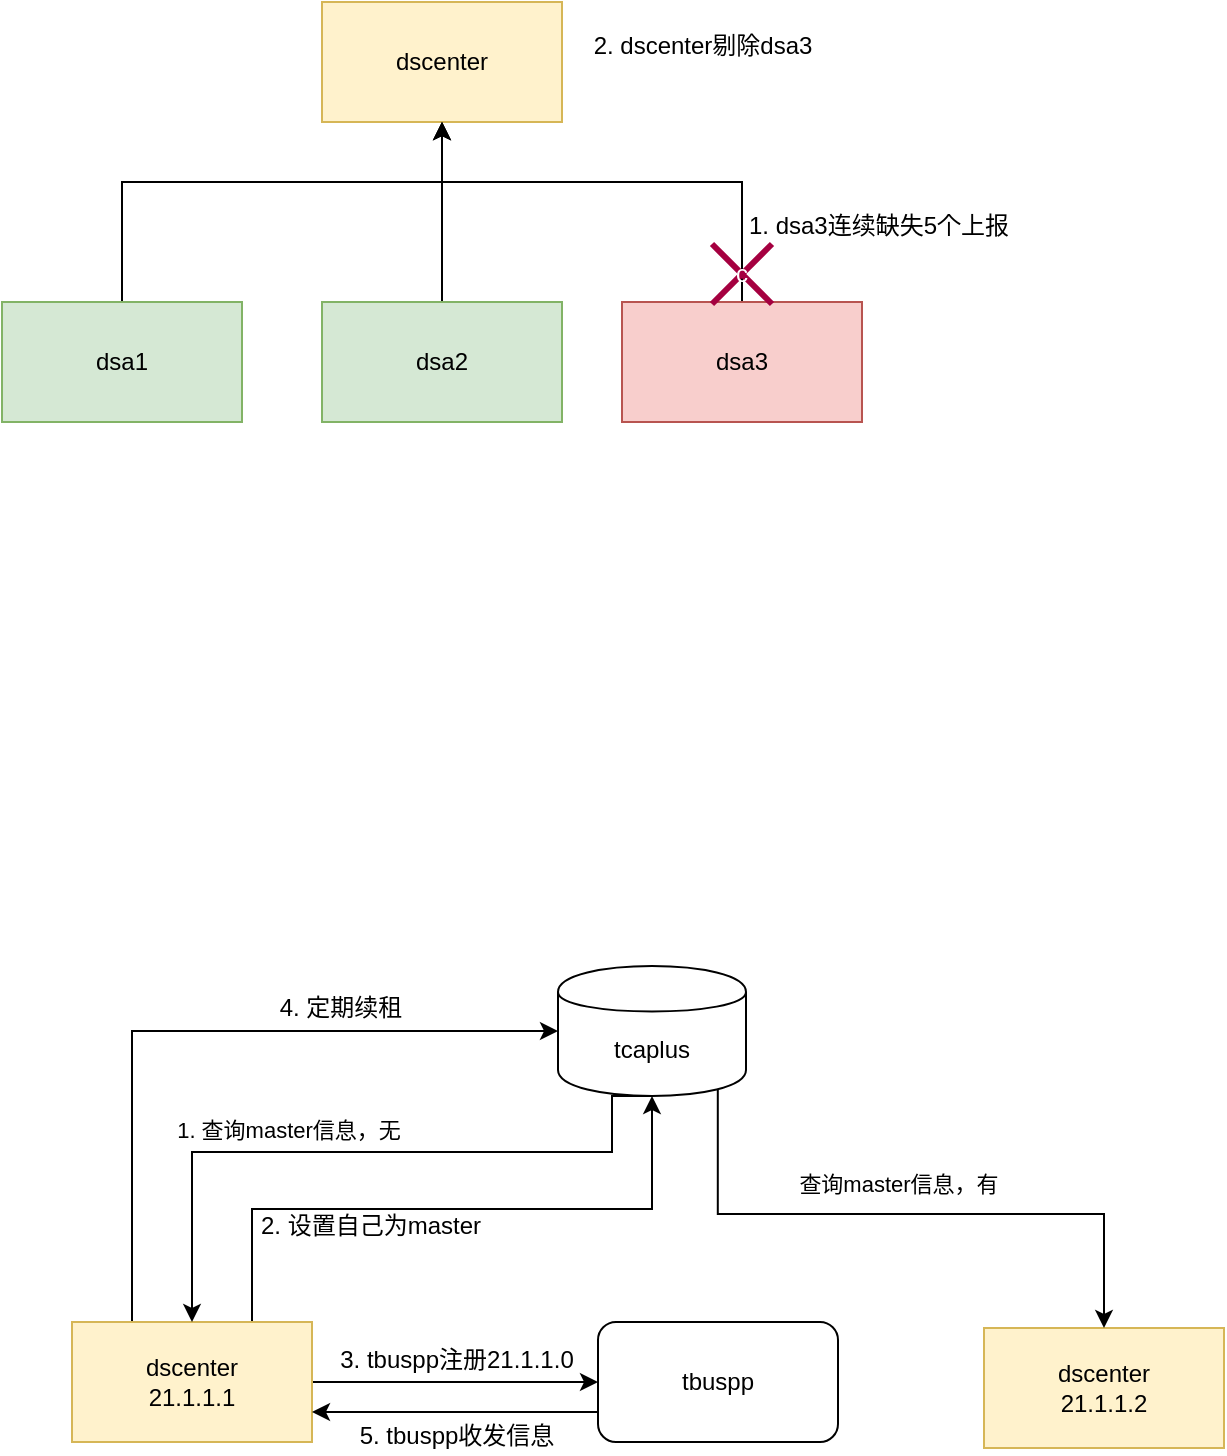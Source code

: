 <mxfile version="14.8.4" type="github">
  <diagram id="WL8thAtnPLQq1xH2uDU1" name="Page-1">
    <mxGraphModel dx="1999" dy="1162" grid="0" gridSize="10" guides="1" tooltips="1" connect="1" arrows="1" fold="1" page="1" pageScale="1" pageWidth="850" pageHeight="1100" math="0" shadow="0">
      <root>
        <mxCell id="0" />
        <mxCell id="1" parent="0" />
        <mxCell id="rSd8OrpAWe6BXz_9C6j9-1" value="dscenter" style="rounded=0;whiteSpace=wrap;html=1;fillColor=#fff2cc;strokeColor=#d6b656;" vertex="1" parent="1">
          <mxGeometry x="300" y="110" width="120" height="60" as="geometry" />
        </mxCell>
        <mxCell id="rSd8OrpAWe6BXz_9C6j9-5" style="edgeStyle=orthogonalEdgeStyle;rounded=0;orthogonalLoop=1;jettySize=auto;html=1;exitX=0.5;exitY=0;exitDx=0;exitDy=0;entryX=0.5;entryY=1;entryDx=0;entryDy=0;" edge="1" parent="1" source="rSd8OrpAWe6BXz_9C6j9-2" target="rSd8OrpAWe6BXz_9C6j9-1">
          <mxGeometry relative="1" as="geometry">
            <Array as="points">
              <mxPoint x="200" y="200" />
              <mxPoint x="360" y="200" />
            </Array>
          </mxGeometry>
        </mxCell>
        <mxCell id="rSd8OrpAWe6BXz_9C6j9-2" value="dsa1" style="rounded=0;whiteSpace=wrap;html=1;fillColor=#d5e8d4;strokeColor=#82b366;" vertex="1" parent="1">
          <mxGeometry x="140" y="260" width="120" height="60" as="geometry" />
        </mxCell>
        <mxCell id="rSd8OrpAWe6BXz_9C6j9-15" style="edgeStyle=orthogonalEdgeStyle;rounded=0;orthogonalLoop=1;jettySize=auto;html=1;entryX=0.5;entryY=1;entryDx=0;entryDy=0;" edge="1" parent="1" source="rSd8OrpAWe6BXz_9C6j9-3" target="rSd8OrpAWe6BXz_9C6j9-1">
          <mxGeometry relative="1" as="geometry" />
        </mxCell>
        <mxCell id="rSd8OrpAWe6BXz_9C6j9-3" value="dsa2" style="rounded=0;whiteSpace=wrap;html=1;fillColor=#d5e8d4;strokeColor=#82b366;" vertex="1" parent="1">
          <mxGeometry x="300" y="260" width="120" height="60" as="geometry" />
        </mxCell>
        <mxCell id="rSd8OrpAWe6BXz_9C6j9-7" style="edgeStyle=orthogonalEdgeStyle;rounded=0;orthogonalLoop=1;jettySize=auto;html=1;exitX=0.5;exitY=0;exitDx=0;exitDy=0;" edge="1" parent="1" source="rSd8OrpAWe6BXz_9C6j9-4">
          <mxGeometry relative="1" as="geometry">
            <mxPoint x="510" y="255" as="sourcePoint" />
            <mxPoint x="360" y="170" as="targetPoint" />
            <Array as="points">
              <mxPoint x="510" y="200" />
              <mxPoint x="360" y="200" />
            </Array>
          </mxGeometry>
        </mxCell>
        <mxCell id="rSd8OrpAWe6BXz_9C6j9-4" value="dsa3" style="rounded=0;whiteSpace=wrap;html=1;fillColor=#f8cecc;strokeColor=#b85450;" vertex="1" parent="1">
          <mxGeometry x="450" y="260" width="120" height="60" as="geometry" />
        </mxCell>
        <mxCell id="rSd8OrpAWe6BXz_9C6j9-9" value="c" style="shape=umlDestroy;whiteSpace=wrap;html=1;strokeWidth=3;fillColor=#d80073;strokeColor=#A50040;fontColor=#ffffff;" vertex="1" parent="1">
          <mxGeometry x="495" y="231" width="30" height="30" as="geometry" />
        </mxCell>
        <mxCell id="rSd8OrpAWe6BXz_9C6j9-34" style="edgeStyle=orthogonalEdgeStyle;rounded=0;orthogonalLoop=1;jettySize=auto;html=1;exitX=1;exitY=0.5;exitDx=0;exitDy=0;" edge="1" parent="1" source="rSd8OrpAWe6BXz_9C6j9-16" target="rSd8OrpAWe6BXz_9C6j9-33">
          <mxGeometry relative="1" as="geometry" />
        </mxCell>
        <mxCell id="rSd8OrpAWe6BXz_9C6j9-38" style="edgeStyle=orthogonalEdgeStyle;rounded=0;orthogonalLoop=1;jettySize=auto;html=1;exitX=0.75;exitY=0;exitDx=0;exitDy=0;entryX=0.5;entryY=1;entryDx=0;entryDy=0;" edge="1" parent="1" source="rSd8OrpAWe6BXz_9C6j9-16" target="rSd8OrpAWe6BXz_9C6j9-26">
          <mxGeometry relative="1" as="geometry">
            <mxPoint x="442" y="655" as="targetPoint" />
          </mxGeometry>
        </mxCell>
        <mxCell id="rSd8OrpAWe6BXz_9C6j9-46" style="edgeStyle=orthogonalEdgeStyle;rounded=0;orthogonalLoop=1;jettySize=auto;html=1;exitX=0.25;exitY=0;exitDx=0;exitDy=0;entryX=0;entryY=0.5;entryDx=0;entryDy=0;" edge="1" parent="1" source="rSd8OrpAWe6BXz_9C6j9-16" target="rSd8OrpAWe6BXz_9C6j9-26">
          <mxGeometry relative="1" as="geometry" />
        </mxCell>
        <mxCell id="rSd8OrpAWe6BXz_9C6j9-16" value="dscenter&lt;br&gt;21.1.1.1" style="rounded=0;whiteSpace=wrap;html=1;fillColor=#fff2cc;strokeColor=#d6b656;" vertex="1" parent="1">
          <mxGeometry x="175" y="770" width="120" height="60" as="geometry" />
        </mxCell>
        <mxCell id="rSd8OrpAWe6BXz_9C6j9-24" value="dscenter&lt;br&gt;21.1.1.2" style="rounded=0;whiteSpace=wrap;html=1;fillColor=#fff2cc;strokeColor=#d6b656;" vertex="1" parent="1">
          <mxGeometry x="631" y="773" width="120" height="60" as="geometry" />
        </mxCell>
        <mxCell id="rSd8OrpAWe6BXz_9C6j9-37" style="edgeStyle=orthogonalEdgeStyle;rounded=0;orthogonalLoop=1;jettySize=auto;html=1;exitX=0.5;exitY=1;exitDx=0;exitDy=0;entryX=0.5;entryY=0;entryDx=0;entryDy=0;" edge="1" parent="1" source="rSd8OrpAWe6BXz_9C6j9-26" target="rSd8OrpAWe6BXz_9C6j9-16">
          <mxGeometry relative="1" as="geometry">
            <Array as="points">
              <mxPoint x="445" y="657" />
              <mxPoint x="445" y="685" />
              <mxPoint x="235" y="685" />
            </Array>
          </mxGeometry>
        </mxCell>
        <mxCell id="rSd8OrpAWe6BXz_9C6j9-40" style="edgeStyle=orthogonalEdgeStyle;rounded=0;orthogonalLoop=1;jettySize=auto;html=1;exitX=0.85;exitY=0.95;exitDx=0;exitDy=0;exitPerimeter=0;" edge="1" parent="1" source="rSd8OrpAWe6BXz_9C6j9-26" target="rSd8OrpAWe6BXz_9C6j9-24">
          <mxGeometry relative="1" as="geometry">
            <Array as="points">
              <mxPoint x="498" y="716" />
              <mxPoint x="691" y="716" />
            </Array>
          </mxGeometry>
        </mxCell>
        <mxCell id="rSd8OrpAWe6BXz_9C6j9-26" value="tcaplus" style="shape=cylinder;whiteSpace=wrap;html=1;boundedLbl=1;backgroundOutline=1;" vertex="1" parent="1">
          <mxGeometry x="418" y="592" width="94" height="65" as="geometry" />
        </mxCell>
        <mxCell id="rSd8OrpAWe6BXz_9C6j9-32" value="2. 设置自己为master" style="text;html=1;align=center;verticalAlign=middle;resizable=0;points=[];autosize=1;strokeColor=none;" vertex="1" parent="1">
          <mxGeometry x="264" y="713" width="120" height="18" as="geometry" />
        </mxCell>
        <mxCell id="rSd8OrpAWe6BXz_9C6j9-45" style="edgeStyle=orthogonalEdgeStyle;rounded=0;orthogonalLoop=1;jettySize=auto;html=1;exitX=0;exitY=0.75;exitDx=0;exitDy=0;entryX=1;entryY=0.75;entryDx=0;entryDy=0;" edge="1" parent="1" source="rSd8OrpAWe6BXz_9C6j9-33" target="rSd8OrpAWe6BXz_9C6j9-16">
          <mxGeometry relative="1" as="geometry" />
        </mxCell>
        <mxCell id="rSd8OrpAWe6BXz_9C6j9-33" value="tbuspp" style="rounded=1;whiteSpace=wrap;html=1;" vertex="1" parent="1">
          <mxGeometry x="438" y="770" width="120" height="60" as="geometry" />
        </mxCell>
        <mxCell id="rSd8OrpAWe6BXz_9C6j9-35" value="3. tbuspp注册21.1.1.0" style="text;html=1;align=center;verticalAlign=middle;resizable=0;points=[];autosize=1;strokeColor=none;" vertex="1" parent="1">
          <mxGeometry x="303" y="780" width="127" height="18" as="geometry" />
        </mxCell>
        <mxCell id="rSd8OrpAWe6BXz_9C6j9-36" value="1. 查询master信息，无" style="edgeLabel;html=1;align=center;verticalAlign=middle;resizable=0;points=[];" vertex="1" connectable="0" parent="1">
          <mxGeometry x="283" y="674" as="geometry" />
        </mxCell>
        <mxCell id="rSd8OrpAWe6BXz_9C6j9-41" value="查询master信息，有" style="edgeLabel;html=1;align=center;verticalAlign=middle;resizable=0;points=[];" vertex="1" connectable="0" parent="1">
          <mxGeometry x="588" y="701" as="geometry" />
        </mxCell>
        <mxCell id="rSd8OrpAWe6BXz_9C6j9-42" value="5. tbuspp收发信息" style="text;html=1;align=center;verticalAlign=middle;resizable=0;points=[];autosize=1;strokeColor=none;" vertex="1" parent="1">
          <mxGeometry x="313" y="818" width="107" height="18" as="geometry" />
        </mxCell>
        <mxCell id="rSd8OrpAWe6BXz_9C6j9-47" value="4. 定期续租" style="text;html=1;align=center;verticalAlign=middle;resizable=0;points=[];autosize=1;strokeColor=none;" vertex="1" parent="1">
          <mxGeometry x="273" y="604" width="71" height="18" as="geometry" />
        </mxCell>
        <mxCell id="rSd8OrpAWe6BXz_9C6j9-48" value="1. dsa3连续缺失5个上报" style="text;html=1;align=center;verticalAlign=middle;resizable=0;points=[];autosize=1;strokeColor=none;" vertex="1" parent="1">
          <mxGeometry x="508" y="213" width="140" height="18" as="geometry" />
        </mxCell>
        <mxCell id="rSd8OrpAWe6BXz_9C6j9-49" value="2. dscenter剔除dsa3" style="text;html=1;align=center;verticalAlign=middle;resizable=0;points=[];autosize=1;strokeColor=none;" vertex="1" parent="1">
          <mxGeometry x="430" y="123" width="119" height="18" as="geometry" />
        </mxCell>
      </root>
    </mxGraphModel>
  </diagram>
</mxfile>
